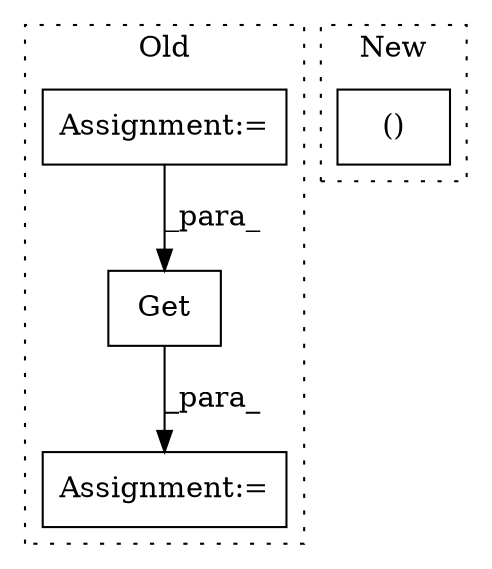 digraph G {
subgraph cluster0 {
1 [label="Get" a="32" s="6519,6599" l="4,1" shape="box"];
3 [label="Assignment:=" a="7" s="6500" l="1" shape="box"];
4 [label="Assignment:=" a="7" s="6658" l="84" shape="box"];
label = "Old";
style="dotted";
}
subgraph cluster1 {
2 [label="()" a="106" s="5850" l="41" shape="box"];
label = "New";
style="dotted";
}
1 -> 3 [label="_para_"];
4 -> 1 [label="_para_"];
}